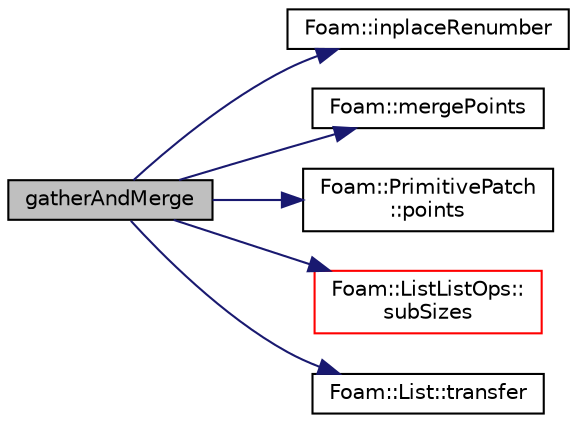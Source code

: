 digraph "gatherAndMerge"
{
  bgcolor="transparent";
  edge [fontname="Helvetica",fontsize="10",labelfontname="Helvetica",labelfontsize="10"];
  node [fontname="Helvetica",fontsize="10",shape=record];
  rankdir="LR";
  Node1 [label="gatherAndMerge",height=0.2,width=0.4,color="black", fillcolor="grey75", style="filled", fontcolor="black"];
  Node1 -> Node2 [color="midnightblue",fontsize="10",style="solid",fontname="Helvetica"];
  Node2 [label="Foam::inplaceRenumber",height=0.2,width=0.4,color="black",URL="$a10675.html#a9b337312524f331043d60cc58a96a5e1",tooltip="Inplace renumber the values of a list. "];
  Node1 -> Node3 [color="midnightblue",fontsize="10",style="solid",fontname="Helvetica"];
  Node3 [label="Foam::mergePoints",height=0.2,width=0.4,color="black",URL="$a10675.html#a91cf82266e8f08da4a95ebafddc2f61d",tooltip="Sorts and merges points. All points closer than/equal mergeTol get merged. "];
  Node1 -> Node4 [color="midnightblue",fontsize="10",style="solid",fontname="Helvetica"];
  Node4 [label="Foam::PrimitivePatch\l::points",height=0.2,width=0.4,color="black",URL="$a01959.html#a1f42f31bcf706357682dcf097255b544",tooltip="Return reference to global points. "];
  Node1 -> Node5 [color="midnightblue",fontsize="10",style="solid",fontname="Helvetica"];
  Node5 [label="Foam::ListListOps::\lsubSizes",height=0.2,width=0.4,color="red",URL="$a10727.html#a9b8fc489be99b2de335a7555707c6203",tooltip="Gets sizes of sublists. "];
  Node1 -> Node6 [color="midnightblue",fontsize="10",style="solid",fontname="Helvetica"];
  Node6 [label="Foam::List::transfer",height=0.2,width=0.4,color="black",URL="$a01355.html#a25ad1d2084d16b234b0cf91c07e832c0",tooltip="Transfer the contents of the argument List into this list. "];
}
